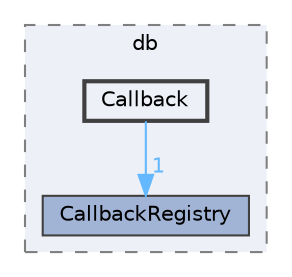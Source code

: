 digraph "src/OpenFOAM/db/Callback"
{
 // LATEX_PDF_SIZE
  bgcolor="transparent";
  edge [fontname=Helvetica,fontsize=10,labelfontname=Helvetica,labelfontsize=10];
  node [fontname=Helvetica,fontsize=10,shape=box,height=0.2,width=0.4];
  compound=true
  subgraph clusterdir_63c634f7a7cfd679ac26c67fb30fc32f {
    graph [ bgcolor="#edf0f7", pencolor="grey50", label="db", fontname=Helvetica,fontsize=10 style="filled,dashed", URL="dir_63c634f7a7cfd679ac26c67fb30fc32f.html",tooltip=""]
  dir_cdfe99edaf40dd57840d437ec09b5318 [label="CallbackRegistry", fillcolor="#a2b4d6", color="grey25", style="filled", URL="dir_cdfe99edaf40dd57840d437ec09b5318.html",tooltip=""];
  dir_b85fa6474d36c8701e5d5d6c6e2dfd1f [label="Callback", fillcolor="#edf0f7", color="grey25", style="filled,bold", URL="dir_b85fa6474d36c8701e5d5d6c6e2dfd1f.html",tooltip=""];
  }
  dir_b85fa6474d36c8701e5d5d6c6e2dfd1f->dir_cdfe99edaf40dd57840d437ec09b5318 [headlabel="1", labeldistance=1.5 headhref="dir_000394_000395.html" href="dir_000394_000395.html" color="steelblue1" fontcolor="steelblue1"];
}
